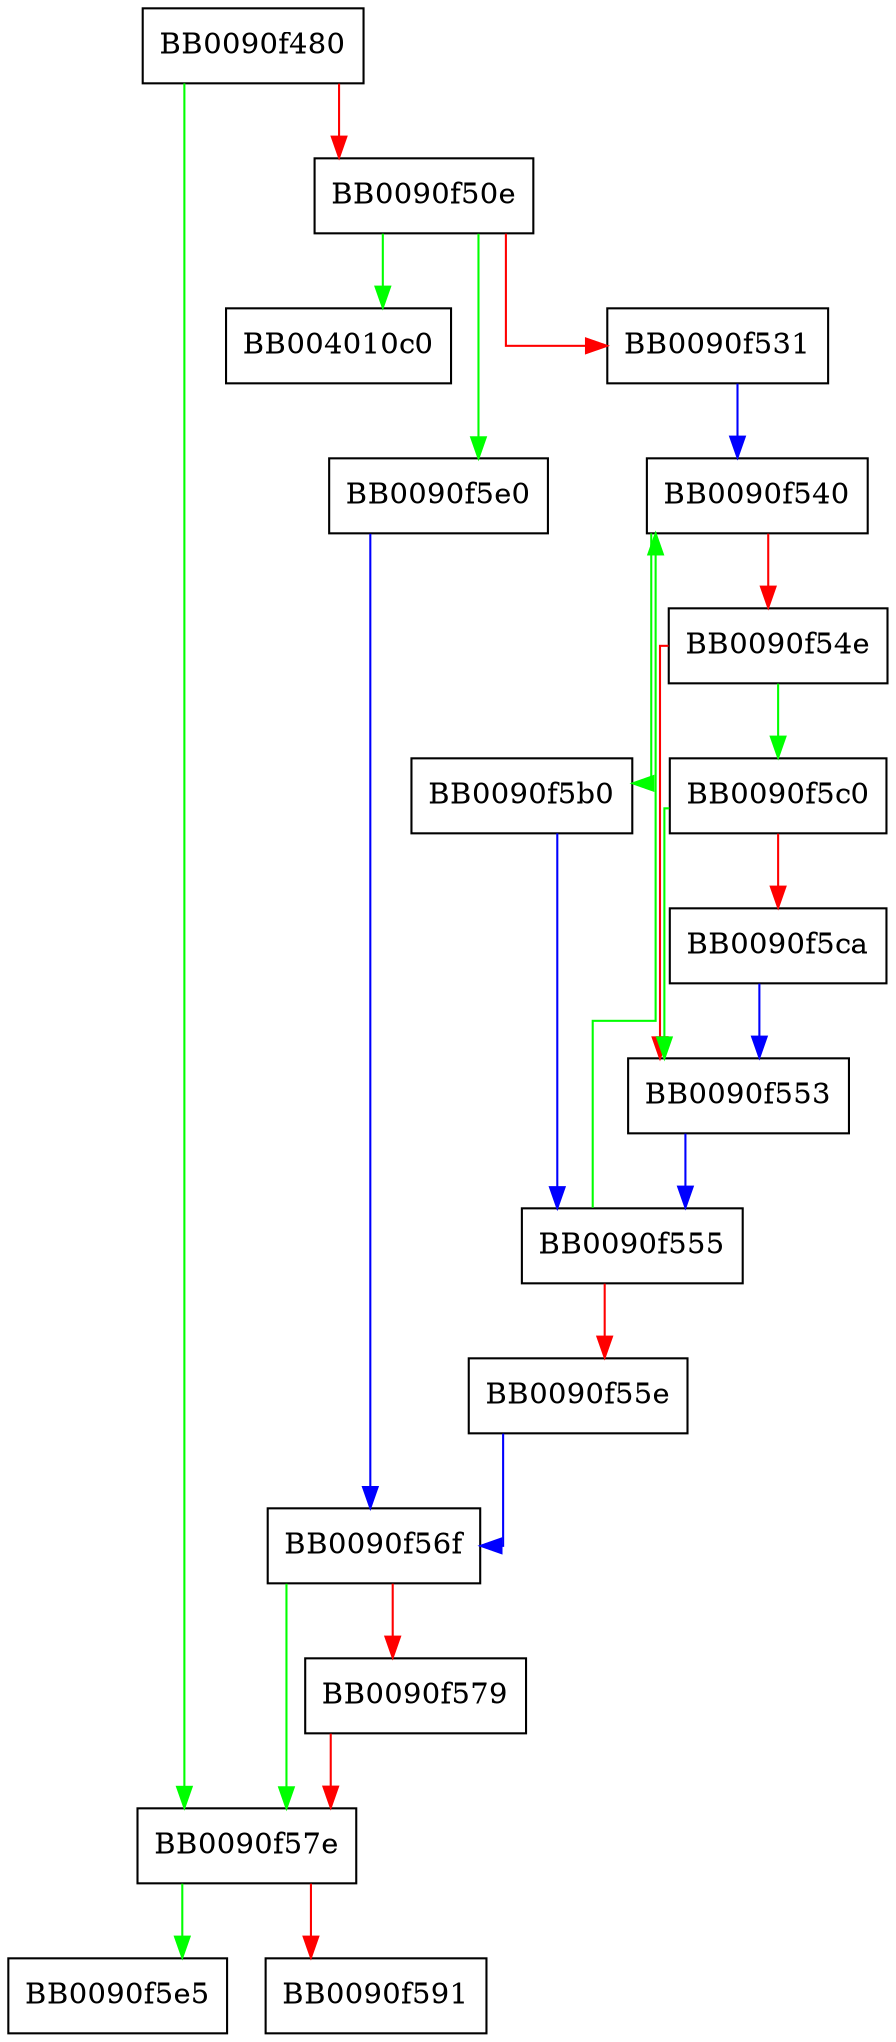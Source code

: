 digraph _i18n_number_rewrite {
  node [shape="box"];
  graph [splines=ortho];
  BB0090f480 -> BB0090f57e [color="green"];
  BB0090f480 -> BB0090f50e [color="red"];
  BB0090f50e -> BB004010c0 [color="green"];
  BB0090f50e -> BB0090f5e0 [color="green"];
  BB0090f50e -> BB0090f531 [color="red"];
  BB0090f531 -> BB0090f540 [color="blue"];
  BB0090f540 -> BB0090f5b0 [color="green"];
  BB0090f540 -> BB0090f54e [color="red"];
  BB0090f54e -> BB0090f5c0 [color="green"];
  BB0090f54e -> BB0090f553 [color="red"];
  BB0090f553 -> BB0090f555 [color="blue"];
  BB0090f555 -> BB0090f540 [color="green"];
  BB0090f555 -> BB0090f55e [color="red"];
  BB0090f55e -> BB0090f56f [color="blue"];
  BB0090f56f -> BB0090f57e [color="green"];
  BB0090f56f -> BB0090f579 [color="red"];
  BB0090f579 -> BB0090f57e [color="red"];
  BB0090f57e -> BB0090f5e5 [color="green"];
  BB0090f57e -> BB0090f591 [color="red"];
  BB0090f5b0 -> BB0090f555 [color="blue"];
  BB0090f5c0 -> BB0090f553 [color="green"];
  BB0090f5c0 -> BB0090f5ca [color="red"];
  BB0090f5ca -> BB0090f553 [color="blue"];
  BB0090f5e0 -> BB0090f56f [color="blue"];
}